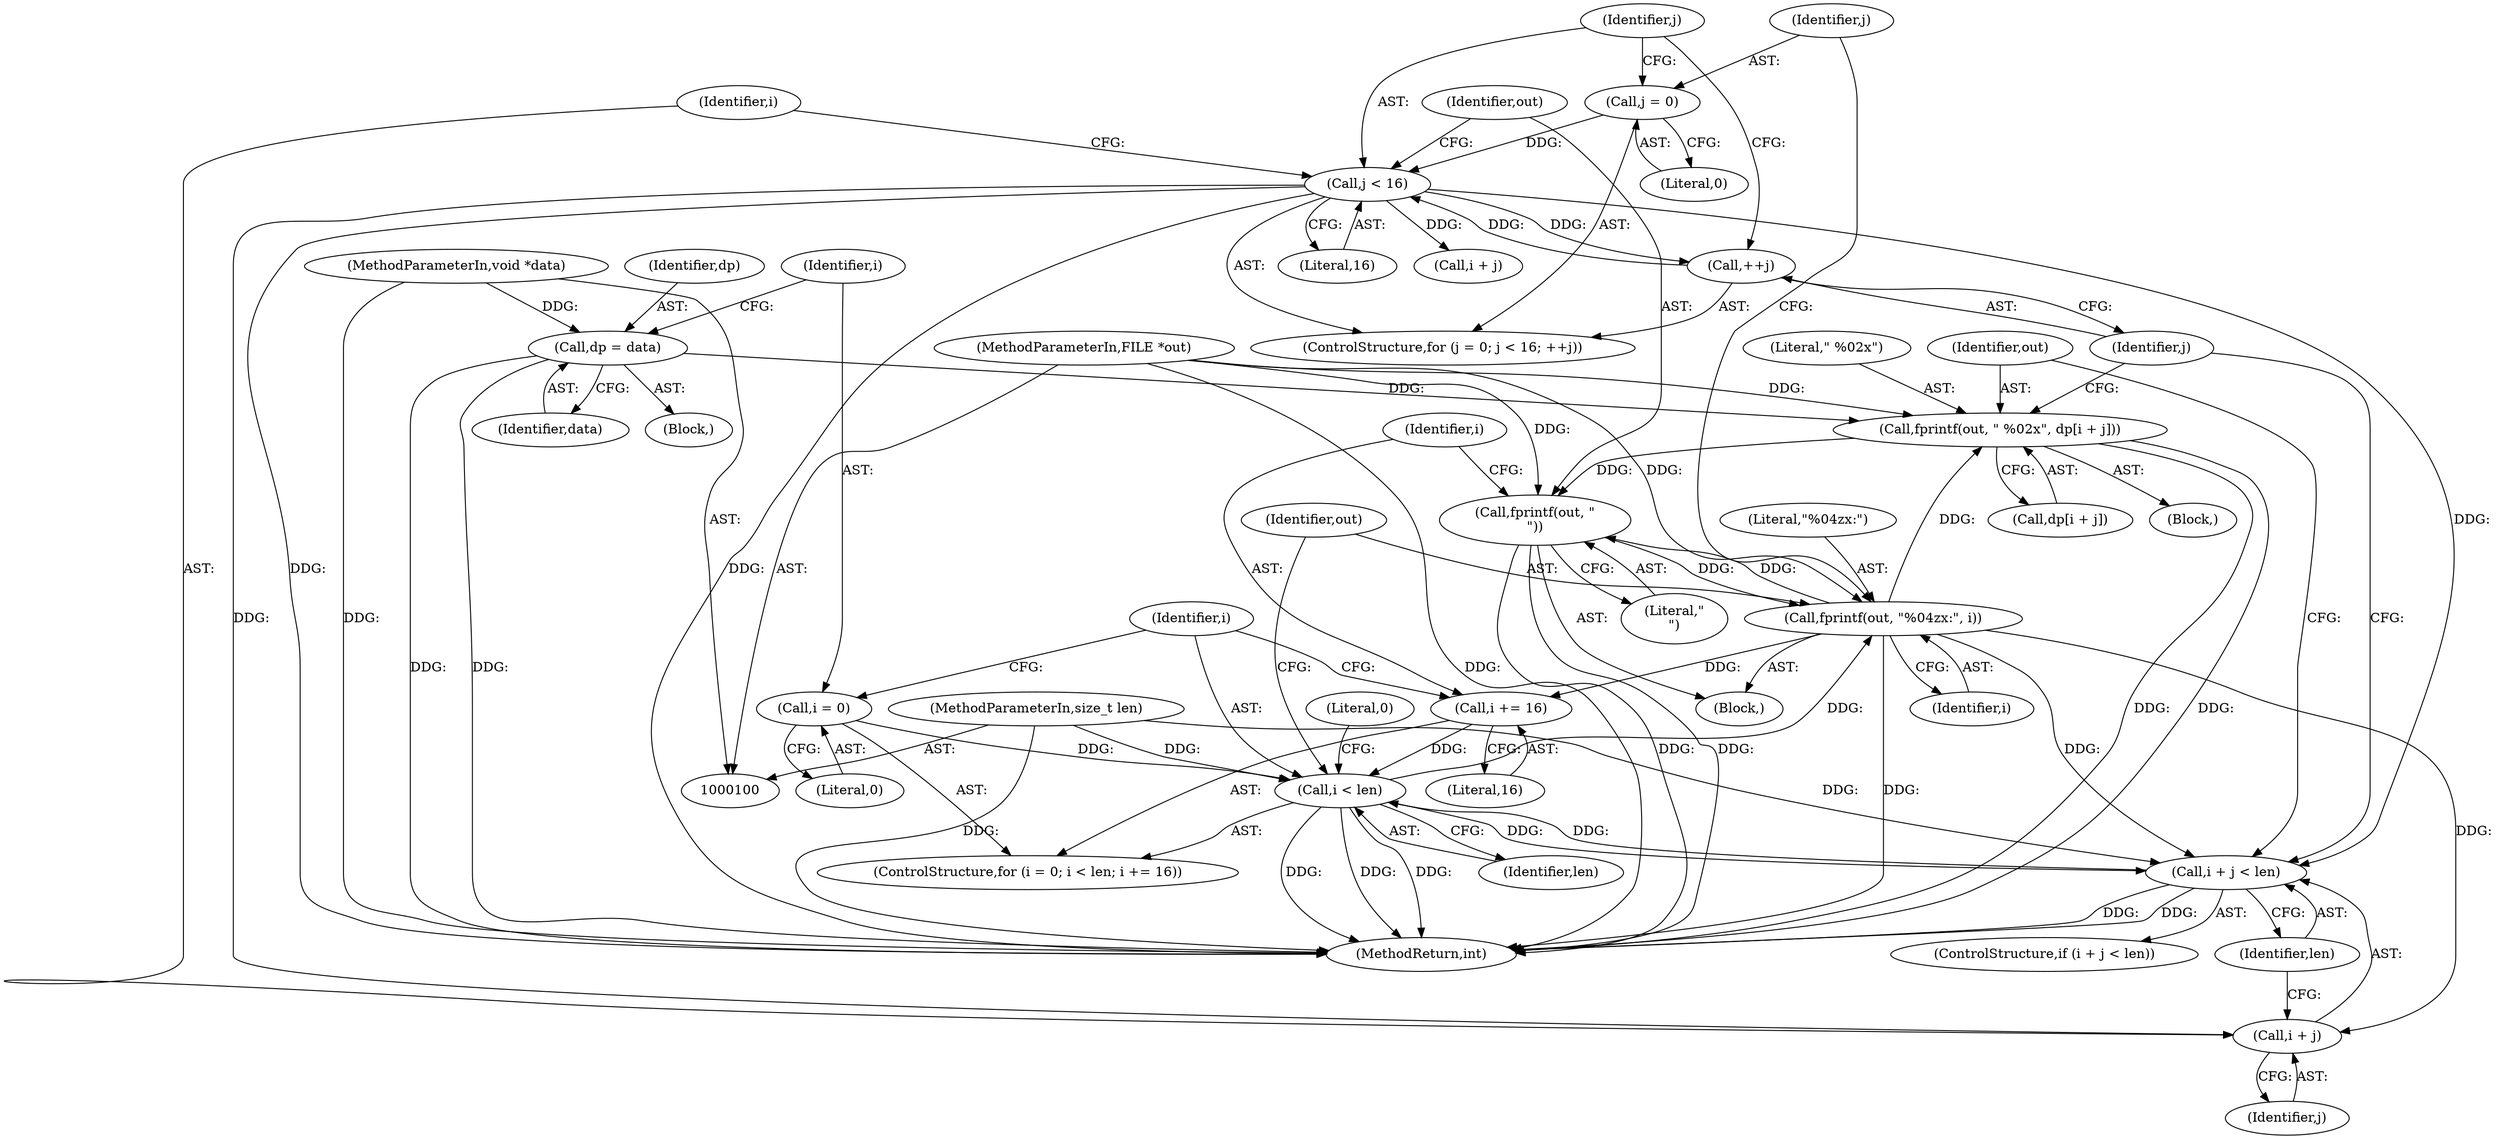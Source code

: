 digraph "0_jasper_d42b2388f7f8e0332c846675133acea151fc557a_0@API" {
"1000143" [label="(Call,fprintf(out, \" %02x\", dp[i + j]))"];
"1000122" [label="(Call,fprintf(out, \"%04zx:\", i))"];
"1000151" [label="(Call,fprintf(out, \"\n\"))"];
"1000143" [label="(Call,fprintf(out, \" %02x\", dp[i + j]))"];
"1000101" [label="(MethodParameterIn,FILE *out)"];
"1000108" [label="(Call,dp = data)"];
"1000102" [label="(MethodParameterIn,void *data)"];
"1000115" [label="(Call,i < len)"];
"1000112" [label="(Call,i = 0)"];
"1000118" [label="(Call,i += 16)"];
"1000137" [label="(Call,i + j < len)"];
"1000130" [label="(Call,j < 16)"];
"1000133" [label="(Call,++j)"];
"1000127" [label="(Call,j = 0)"];
"1000103" [label="(MethodParameterIn,size_t len)"];
"1000138" [label="(Call,i + j)"];
"1000119" [label="(Identifier,i)"];
"1000138" [label="(Call,i + j)"];
"1000104" [label="(Block,)"];
"1000103" [label="(MethodParameterIn,size_t len)"];
"1000128" [label="(Identifier,j)"];
"1000129" [label="(Literal,0)"];
"1000156" [label="(MethodReturn,int)"];
"1000146" [label="(Call,dp[i + j])"];
"1000111" [label="(ControlStructure,for (i = 0; i < len; i += 16))"];
"1000116" [label="(Identifier,i)"];
"1000115" [label="(Call,i < len)"];
"1000142" [label="(Block,)"];
"1000127" [label="(Call,j = 0)"];
"1000132" [label="(Literal,16)"];
"1000155" [label="(Literal,0)"];
"1000122" [label="(Call,fprintf(out, \"%04zx:\", i))"];
"1000130" [label="(Call,j < 16)"];
"1000108" [label="(Call,dp = data)"];
"1000148" [label="(Call,i + j)"];
"1000109" [label="(Identifier,dp)"];
"1000136" [label="(ControlStructure,if (i + j < len))"];
"1000125" [label="(Identifier,i)"];
"1000143" [label="(Call,fprintf(out, \" %02x\", dp[i + j]))"];
"1000140" [label="(Identifier,j)"];
"1000134" [label="(Identifier,j)"];
"1000131" [label="(Identifier,j)"];
"1000121" [label="(Block,)"];
"1000133" [label="(Call,++j)"];
"1000110" [label="(Identifier,data)"];
"1000102" [label="(MethodParameterIn,void *data)"];
"1000113" [label="(Identifier,i)"];
"1000141" [label="(Identifier,len)"];
"1000112" [label="(Call,i = 0)"];
"1000114" [label="(Literal,0)"];
"1000153" [label="(Literal,\"\n\")"];
"1000151" [label="(Call,fprintf(out, \"\n\"))"];
"1000145" [label="(Literal,\" %02x\")"];
"1000126" [label="(ControlStructure,for (j = 0; j < 16; ++j))"];
"1000101" [label="(MethodParameterIn,FILE *out)"];
"1000152" [label="(Identifier,out)"];
"1000139" [label="(Identifier,i)"];
"1000120" [label="(Literal,16)"];
"1000118" [label="(Call,i += 16)"];
"1000144" [label="(Identifier,out)"];
"1000137" [label="(Call,i + j < len)"];
"1000123" [label="(Identifier,out)"];
"1000124" [label="(Literal,\"%04zx:\")"];
"1000117" [label="(Identifier,len)"];
"1000143" -> "1000142"  [label="AST: "];
"1000143" -> "1000146"  [label="CFG: "];
"1000144" -> "1000143"  [label="AST: "];
"1000145" -> "1000143"  [label="AST: "];
"1000146" -> "1000143"  [label="AST: "];
"1000134" -> "1000143"  [label="CFG: "];
"1000143" -> "1000156"  [label="DDG: "];
"1000143" -> "1000156"  [label="DDG: "];
"1000122" -> "1000143"  [label="DDG: "];
"1000101" -> "1000143"  [label="DDG: "];
"1000108" -> "1000143"  [label="DDG: "];
"1000143" -> "1000151"  [label="DDG: "];
"1000122" -> "1000121"  [label="AST: "];
"1000122" -> "1000125"  [label="CFG: "];
"1000123" -> "1000122"  [label="AST: "];
"1000124" -> "1000122"  [label="AST: "];
"1000125" -> "1000122"  [label="AST: "];
"1000128" -> "1000122"  [label="CFG: "];
"1000122" -> "1000156"  [label="DDG: "];
"1000122" -> "1000118"  [label="DDG: "];
"1000151" -> "1000122"  [label="DDG: "];
"1000101" -> "1000122"  [label="DDG: "];
"1000115" -> "1000122"  [label="DDG: "];
"1000122" -> "1000137"  [label="DDG: "];
"1000122" -> "1000138"  [label="DDG: "];
"1000122" -> "1000151"  [label="DDG: "];
"1000151" -> "1000121"  [label="AST: "];
"1000151" -> "1000153"  [label="CFG: "];
"1000152" -> "1000151"  [label="AST: "];
"1000153" -> "1000151"  [label="AST: "];
"1000119" -> "1000151"  [label="CFG: "];
"1000151" -> "1000156"  [label="DDG: "];
"1000151" -> "1000156"  [label="DDG: "];
"1000101" -> "1000151"  [label="DDG: "];
"1000101" -> "1000100"  [label="AST: "];
"1000101" -> "1000156"  [label="DDG: "];
"1000108" -> "1000104"  [label="AST: "];
"1000108" -> "1000110"  [label="CFG: "];
"1000109" -> "1000108"  [label="AST: "];
"1000110" -> "1000108"  [label="AST: "];
"1000113" -> "1000108"  [label="CFG: "];
"1000108" -> "1000156"  [label="DDG: "];
"1000108" -> "1000156"  [label="DDG: "];
"1000102" -> "1000108"  [label="DDG: "];
"1000102" -> "1000100"  [label="AST: "];
"1000102" -> "1000156"  [label="DDG: "];
"1000115" -> "1000111"  [label="AST: "];
"1000115" -> "1000117"  [label="CFG: "];
"1000116" -> "1000115"  [label="AST: "];
"1000117" -> "1000115"  [label="AST: "];
"1000123" -> "1000115"  [label="CFG: "];
"1000155" -> "1000115"  [label="CFG: "];
"1000115" -> "1000156"  [label="DDG: "];
"1000115" -> "1000156"  [label="DDG: "];
"1000115" -> "1000156"  [label="DDG: "];
"1000112" -> "1000115"  [label="DDG: "];
"1000118" -> "1000115"  [label="DDG: "];
"1000137" -> "1000115"  [label="DDG: "];
"1000103" -> "1000115"  [label="DDG: "];
"1000115" -> "1000137"  [label="DDG: "];
"1000112" -> "1000111"  [label="AST: "];
"1000112" -> "1000114"  [label="CFG: "];
"1000113" -> "1000112"  [label="AST: "];
"1000114" -> "1000112"  [label="AST: "];
"1000116" -> "1000112"  [label="CFG: "];
"1000118" -> "1000111"  [label="AST: "];
"1000118" -> "1000120"  [label="CFG: "];
"1000119" -> "1000118"  [label="AST: "];
"1000120" -> "1000118"  [label="AST: "];
"1000116" -> "1000118"  [label="CFG: "];
"1000137" -> "1000136"  [label="AST: "];
"1000137" -> "1000141"  [label="CFG: "];
"1000138" -> "1000137"  [label="AST: "];
"1000141" -> "1000137"  [label="AST: "];
"1000144" -> "1000137"  [label="CFG: "];
"1000134" -> "1000137"  [label="CFG: "];
"1000137" -> "1000156"  [label="DDG: "];
"1000137" -> "1000156"  [label="DDG: "];
"1000130" -> "1000137"  [label="DDG: "];
"1000103" -> "1000137"  [label="DDG: "];
"1000130" -> "1000126"  [label="AST: "];
"1000130" -> "1000132"  [label="CFG: "];
"1000131" -> "1000130"  [label="AST: "];
"1000132" -> "1000130"  [label="AST: "];
"1000139" -> "1000130"  [label="CFG: "];
"1000152" -> "1000130"  [label="CFG: "];
"1000130" -> "1000156"  [label="DDG: "];
"1000130" -> "1000156"  [label="DDG: "];
"1000133" -> "1000130"  [label="DDG: "];
"1000127" -> "1000130"  [label="DDG: "];
"1000130" -> "1000133"  [label="DDG: "];
"1000130" -> "1000138"  [label="DDG: "];
"1000130" -> "1000148"  [label="DDG: "];
"1000133" -> "1000126"  [label="AST: "];
"1000133" -> "1000134"  [label="CFG: "];
"1000134" -> "1000133"  [label="AST: "];
"1000131" -> "1000133"  [label="CFG: "];
"1000127" -> "1000126"  [label="AST: "];
"1000127" -> "1000129"  [label="CFG: "];
"1000128" -> "1000127"  [label="AST: "];
"1000129" -> "1000127"  [label="AST: "];
"1000131" -> "1000127"  [label="CFG: "];
"1000103" -> "1000100"  [label="AST: "];
"1000103" -> "1000156"  [label="DDG: "];
"1000138" -> "1000140"  [label="CFG: "];
"1000139" -> "1000138"  [label="AST: "];
"1000140" -> "1000138"  [label="AST: "];
"1000141" -> "1000138"  [label="CFG: "];
}
